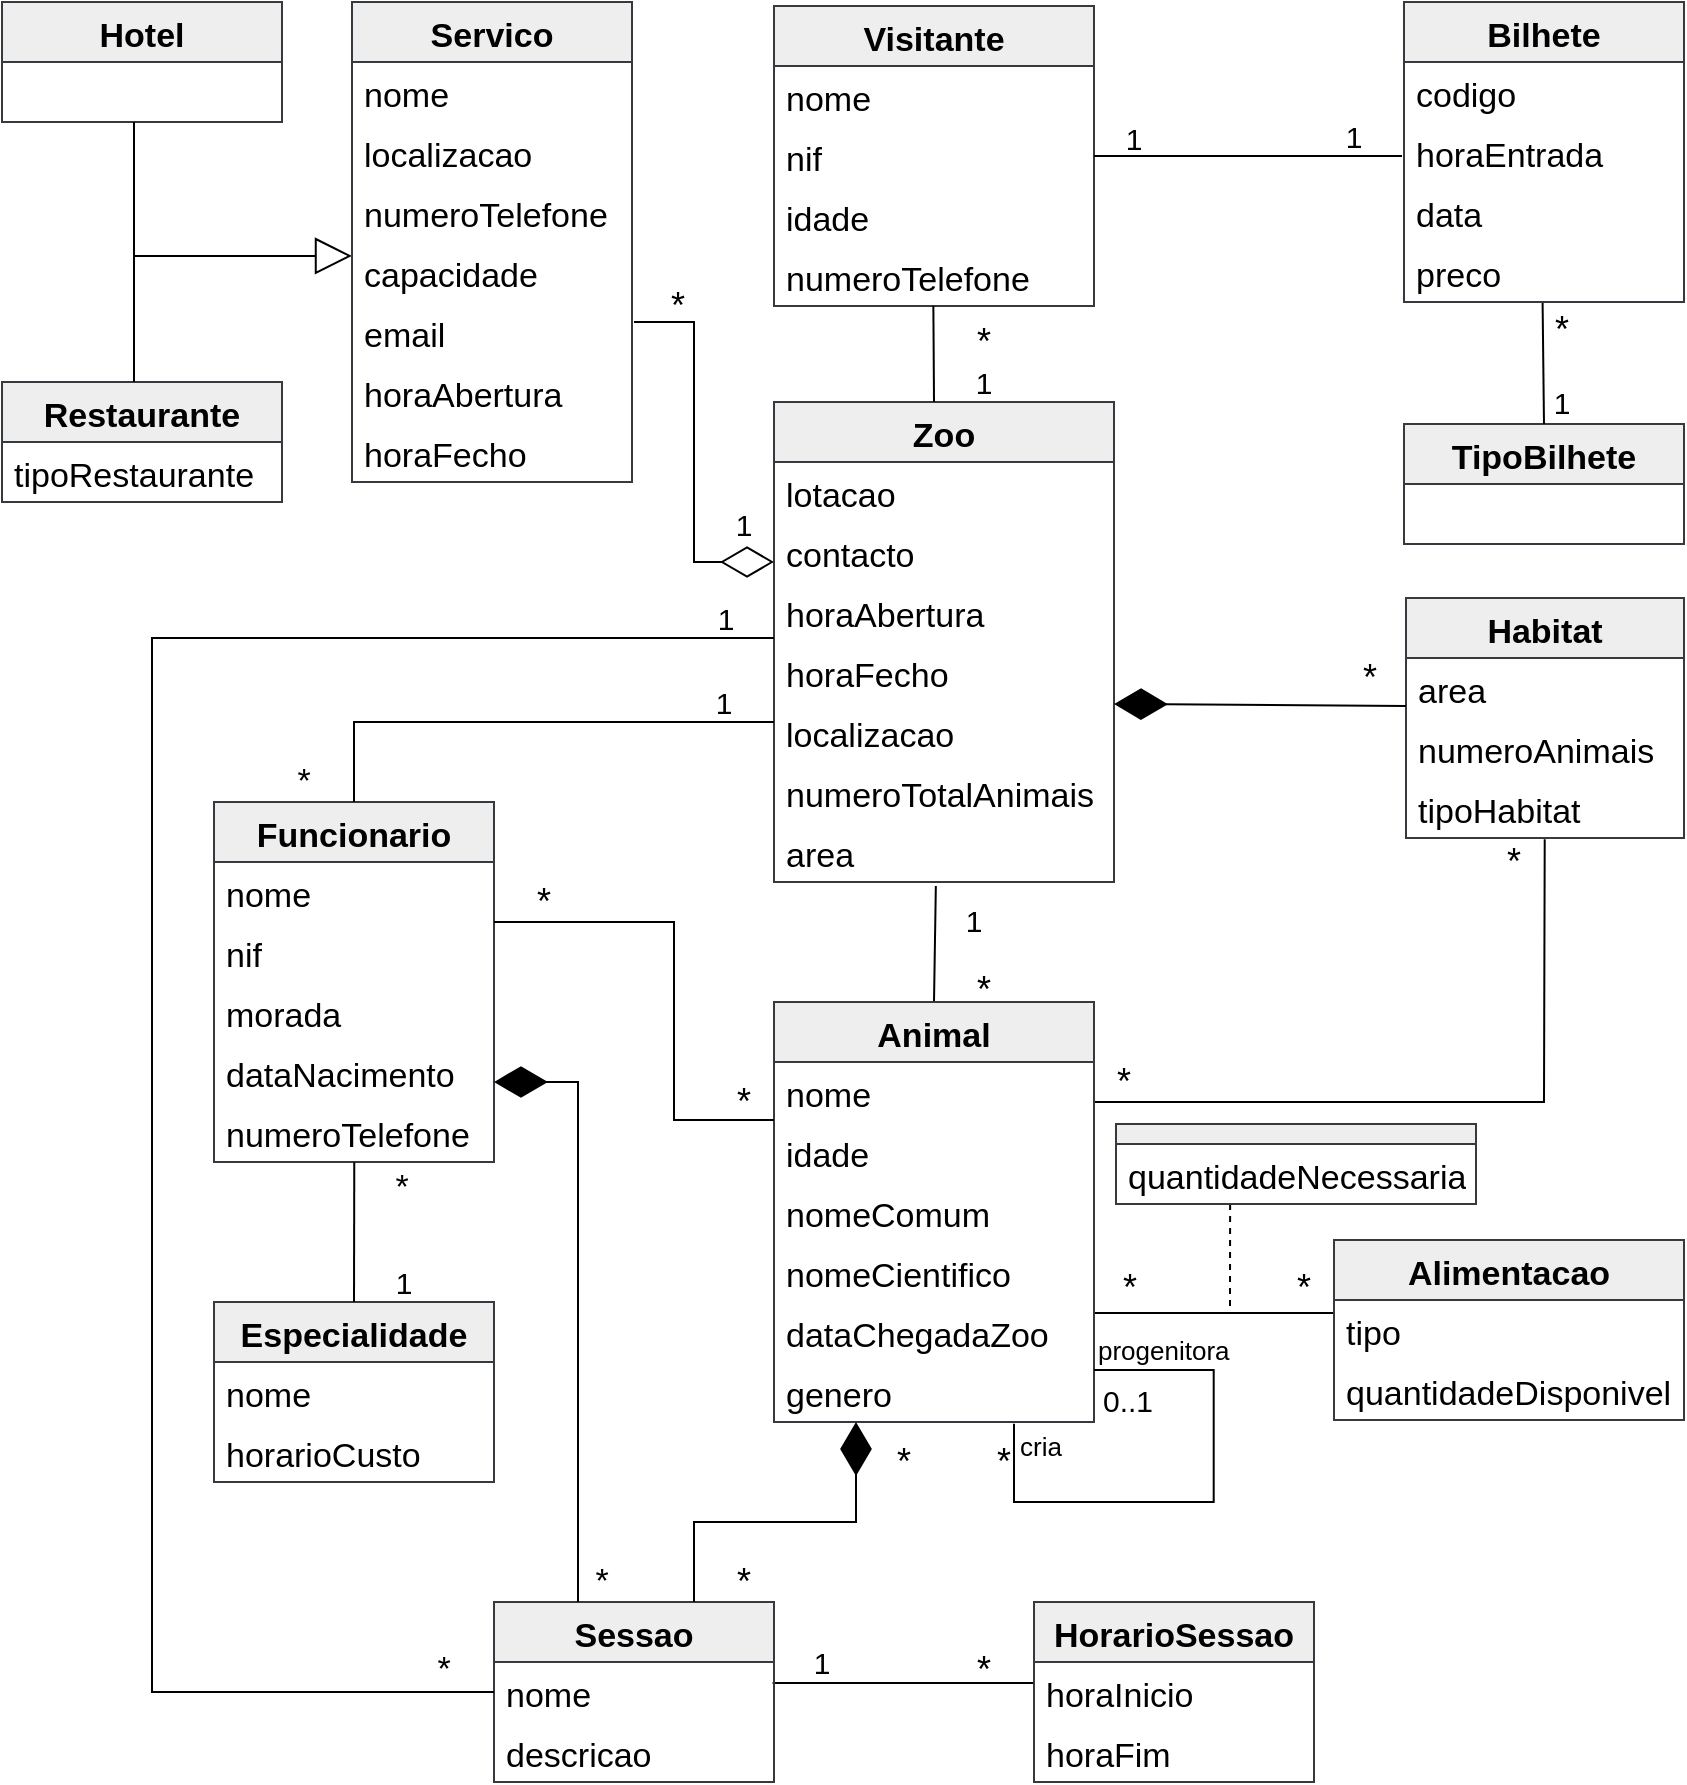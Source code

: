 <mxfile version="15.8.3" type="device"><diagram id="C5RBs43oDa-KdzZeNtuy" name="Page-1"><mxGraphModel dx="1422" dy="1931" grid="1" gridSize="10" guides="1" tooltips="1" connect="1" arrows="1" fold="1" page="1" pageScale="1" pageWidth="827" pageHeight="1169" math="0" shadow="0"><root><mxCell id="WIyWlLk6GJQsqaUBKTNV-0"/><mxCell id="WIyWlLk6GJQsqaUBKTNV-1" parent="WIyWlLk6GJQsqaUBKTNV-0"/><mxCell id="lp4hUM2nfSM3fUGcdYGn-2" value="Zoo" style="swimlane;fontStyle=1;childLayout=stackLayout;horizontal=1;startSize=30;horizontalStack=0;resizeParent=1;resizeParentMax=0;resizeLast=0;collapsible=1;marginBottom=0;fontSize=17;fillColor=#eeeeee;strokeColor=#36393d;" parent="WIyWlLk6GJQsqaUBKTNV-1" vertex="1"><mxGeometry x="800" y="-400" width="170" height="240" as="geometry"/></mxCell><mxCell id="lp4hUM2nfSM3fUGcdYGn-3" value="lotacao" style="text;strokeColor=none;fillColor=none;align=left;verticalAlign=middle;spacingLeft=4;spacingRight=4;overflow=hidden;points=[[0,0.5],[1,0.5]];portConstraint=eastwest;rotatable=0;fontSize=17;" parent="lp4hUM2nfSM3fUGcdYGn-2" vertex="1"><mxGeometry y="30" width="170" height="30" as="geometry"/></mxCell><mxCell id="fGWhw6uAWpXx2tOqMknY-100" value="contacto" style="text;strokeColor=none;fillColor=none;align=left;verticalAlign=middle;spacingLeft=4;spacingRight=4;overflow=hidden;points=[[0,0.5],[1,0.5]];portConstraint=eastwest;rotatable=0;fontSize=17;" parent="lp4hUM2nfSM3fUGcdYGn-2" vertex="1"><mxGeometry y="60" width="170" height="30" as="geometry"/></mxCell><mxCell id="flj2XeFEQfO7tP4bRPGy-11" value="horaAbertura" style="text;strokeColor=none;fillColor=none;align=left;verticalAlign=middle;spacingLeft=4;spacingRight=4;overflow=hidden;points=[[0,0.5],[1,0.5]];portConstraint=eastwest;rotatable=0;fontSize=17;" parent="lp4hUM2nfSM3fUGcdYGn-2" vertex="1"><mxGeometry y="90" width="170" height="30" as="geometry"/></mxCell><mxCell id="flj2XeFEQfO7tP4bRPGy-12" value="horaFecho" style="text;strokeColor=none;fillColor=none;align=left;verticalAlign=middle;spacingLeft=4;spacingRight=4;overflow=hidden;points=[[0,0.5],[1,0.5]];portConstraint=eastwest;rotatable=0;fontSize=17;" parent="lp4hUM2nfSM3fUGcdYGn-2" vertex="1"><mxGeometry y="120" width="170" height="30" as="geometry"/></mxCell><mxCell id="flj2XeFEQfO7tP4bRPGy-6" value="localizacao" style="text;strokeColor=none;fillColor=none;align=left;verticalAlign=middle;spacingLeft=4;spacingRight=4;overflow=hidden;points=[[0,0.5],[1,0.5]];portConstraint=eastwest;rotatable=0;fontSize=17;" parent="lp4hUM2nfSM3fUGcdYGn-2" vertex="1"><mxGeometry y="150" width="170" height="30" as="geometry"/></mxCell><mxCell id="fGWhw6uAWpXx2tOqMknY-99" value="numeroTotalAnimais" style="text;strokeColor=none;fillColor=none;align=left;verticalAlign=middle;spacingLeft=4;spacingRight=4;overflow=hidden;points=[[0,0.5],[1,0.5]];portConstraint=eastwest;rotatable=0;fontSize=17;" parent="lp4hUM2nfSM3fUGcdYGn-2" vertex="1"><mxGeometry y="180" width="170" height="30" as="geometry"/></mxCell><mxCell id="fGWhw6uAWpXx2tOqMknY-49" value="area" style="text;strokeColor=none;fillColor=none;align=left;verticalAlign=middle;spacingLeft=4;spacingRight=4;overflow=hidden;points=[[0,0.5],[1,0.5]];portConstraint=eastwest;rotatable=0;fontSize=17;" parent="lp4hUM2nfSM3fUGcdYGn-2" vertex="1"><mxGeometry y="210" width="170" height="30" as="geometry"/></mxCell><mxCell id="lp4hUM2nfSM3fUGcdYGn-6" value="Visitante" style="swimlane;fontStyle=1;childLayout=stackLayout;horizontal=1;startSize=30;horizontalStack=0;resizeParent=1;resizeParentMax=0;resizeLast=0;collapsible=1;marginBottom=0;fontSize=17;fillColor=#eeeeee;strokeColor=#36393d;" parent="WIyWlLk6GJQsqaUBKTNV-1" vertex="1"><mxGeometry x="800" y="-598" width="160" height="150" as="geometry"/></mxCell><mxCell id="fGWhw6uAWpXx2tOqMknY-92" value="nome" style="text;strokeColor=none;fillColor=none;align=left;verticalAlign=middle;spacingLeft=4;spacingRight=4;overflow=hidden;points=[[0,0.5],[1,0.5]];portConstraint=eastwest;rotatable=0;fontSize=17;" parent="lp4hUM2nfSM3fUGcdYGn-6" vertex="1"><mxGeometry y="30" width="160" height="30" as="geometry"/></mxCell><mxCell id="lp4hUM2nfSM3fUGcdYGn-7" value="nif" style="text;strokeColor=none;fillColor=none;align=left;verticalAlign=middle;spacingLeft=4;spacingRight=4;overflow=hidden;points=[[0,0.5],[1,0.5]];portConstraint=eastwest;rotatable=0;fontSize=17;" parent="lp4hUM2nfSM3fUGcdYGn-6" vertex="1"><mxGeometry y="60" width="160" height="30" as="geometry"/></mxCell><mxCell id="lp4hUM2nfSM3fUGcdYGn-8" value="idade" style="text;strokeColor=none;fillColor=none;align=left;verticalAlign=middle;spacingLeft=4;spacingRight=4;overflow=hidden;points=[[0,0.5],[1,0.5]];portConstraint=eastwest;rotatable=0;fontSize=17;" parent="lp4hUM2nfSM3fUGcdYGn-6" vertex="1"><mxGeometry y="90" width="160" height="30" as="geometry"/></mxCell><mxCell id="lp4hUM2nfSM3fUGcdYGn-9" value="numeroTelefone" style="text;strokeColor=none;fillColor=none;align=left;verticalAlign=middle;spacingLeft=4;spacingRight=4;overflow=hidden;points=[[0,0.5],[1,0.5]];portConstraint=eastwest;rotatable=0;fontSize=17;" parent="lp4hUM2nfSM3fUGcdYGn-6" vertex="1"><mxGeometry y="120" width="160" height="30" as="geometry"/></mxCell><mxCell id="lp4hUM2nfSM3fUGcdYGn-10" value="" style="endArrow=none;html=1;rounded=0;exitX=0;exitY=1;exitDx=0;exitDy=0;entryX=0.498;entryY=0.996;entryDx=0;entryDy=0;entryPerimeter=0;fontSize=17;" parent="WIyWlLk6GJQsqaUBKTNV-1" source="fGWhw6uAWpXx2tOqMknY-4" target="lp4hUM2nfSM3fUGcdYGn-9" edge="1"><mxGeometry width="50" height="50" relative="1" as="geometry"><mxPoint x="690" y="-450" as="sourcePoint"/><mxPoint x="714" y="-500" as="targetPoint"/><Array as="points"/></mxGeometry></mxCell><mxCell id="lp4hUM2nfSM3fUGcdYGn-14" value="Bilhete" style="swimlane;fontStyle=1;childLayout=stackLayout;horizontal=1;startSize=30;horizontalStack=0;resizeParent=1;resizeParentMax=0;resizeLast=0;collapsible=1;marginBottom=0;fontSize=17;fillColor=#eeeeee;strokeColor=#36393d;" parent="WIyWlLk6GJQsqaUBKTNV-1" vertex="1"><mxGeometry x="1115" y="-600" width="140" height="150" as="geometry"/></mxCell><mxCell id="lp4hUM2nfSM3fUGcdYGn-15" value="codigo" style="text;strokeColor=none;fillColor=none;align=left;verticalAlign=middle;spacingLeft=4;spacingRight=4;overflow=hidden;points=[[0,0.5],[1,0.5]];portConstraint=eastwest;rotatable=0;fontSize=17;" parent="lp4hUM2nfSM3fUGcdYGn-14" vertex="1"><mxGeometry y="30" width="140" height="30" as="geometry"/></mxCell><mxCell id="fGWhw6uAWpXx2tOqMknY-53" value="horaEntrada" style="text;strokeColor=none;fillColor=none;align=left;verticalAlign=middle;spacingLeft=4;spacingRight=4;overflow=hidden;points=[[0,0.5],[1,0.5]];portConstraint=eastwest;rotatable=0;fontSize=17;" parent="lp4hUM2nfSM3fUGcdYGn-14" vertex="1"><mxGeometry y="60" width="140" height="30" as="geometry"/></mxCell><mxCell id="flj2XeFEQfO7tP4bRPGy-14" value="data" style="text;strokeColor=none;fillColor=none;align=left;verticalAlign=middle;spacingLeft=4;spacingRight=4;overflow=hidden;points=[[0,0.5],[1,0.5]];portConstraint=eastwest;rotatable=0;fontSize=17;" parent="lp4hUM2nfSM3fUGcdYGn-14" vertex="1"><mxGeometry y="90" width="140" height="30" as="geometry"/></mxCell><mxCell id="lp4hUM2nfSM3fUGcdYGn-16" value="preco" style="text;strokeColor=none;fillColor=none;align=left;verticalAlign=middle;spacingLeft=4;spacingRight=4;overflow=hidden;points=[[0,0.5],[1,0.5]];portConstraint=eastwest;rotatable=0;fontSize=17;" parent="lp4hUM2nfSM3fUGcdYGn-14" vertex="1"><mxGeometry y="120" width="140" height="30" as="geometry"/></mxCell><mxCell id="lp4hUM2nfSM3fUGcdYGn-19" value="TipoBilhete" style="swimlane;fontStyle=1;childLayout=stackLayout;horizontal=1;startSize=30;horizontalStack=0;resizeParent=1;resizeParentMax=0;resizeLast=0;collapsible=1;marginBottom=0;fontSize=17;fillColor=#eeeeee;strokeColor=#36393d;" parent="WIyWlLk6GJQsqaUBKTNV-1" vertex="1"><mxGeometry x="1115" y="-389" width="140" height="60" as="geometry"/></mxCell><mxCell id="lp4hUM2nfSM3fUGcdYGn-23" value="" style="endArrow=none;html=1;rounded=0;exitX=0.495;exitY=1.017;exitDx=0;exitDy=0;exitPerimeter=0;entryX=0.5;entryY=0;entryDx=0;entryDy=0;fontSize=17;" parent="WIyWlLk6GJQsqaUBKTNV-1" source="lp4hUM2nfSM3fUGcdYGn-16" target="lp4hUM2nfSM3fUGcdYGn-19" edge="1"><mxGeometry width="50" height="50" relative="1" as="geometry"><mxPoint x="726" y="-702" as="sourcePoint"/><mxPoint x="1206" y="-402" as="targetPoint"/><Array as="points"/></mxGeometry></mxCell><mxCell id="lp4hUM2nfSM3fUGcdYGn-24" value="Funcionario" style="swimlane;fontStyle=1;childLayout=stackLayout;horizontal=1;startSize=30;horizontalStack=0;resizeParent=1;resizeParentMax=0;resizeLast=0;collapsible=1;marginBottom=0;fontSize=17;fillColor=#eeeeee;strokeColor=#36393d;" parent="WIyWlLk6GJQsqaUBKTNV-1" vertex="1"><mxGeometry x="520" y="-200" width="140" height="180" as="geometry"/></mxCell><mxCell id="fGWhw6uAWpXx2tOqMknY-56" value="nome" style="text;strokeColor=none;fillColor=none;align=left;verticalAlign=middle;spacingLeft=4;spacingRight=4;overflow=hidden;points=[[0,0.5],[1,0.5]];portConstraint=eastwest;rotatable=0;fontSize=17;" parent="lp4hUM2nfSM3fUGcdYGn-24" vertex="1"><mxGeometry y="30" width="140" height="30" as="geometry"/></mxCell><mxCell id="fGWhw6uAWpXx2tOqMknY-55" value="nif" style="text;strokeColor=none;fillColor=none;align=left;verticalAlign=middle;spacingLeft=4;spacingRight=4;overflow=hidden;points=[[0,0.5],[1,0.5]];portConstraint=eastwest;rotatable=0;fontSize=17;" parent="lp4hUM2nfSM3fUGcdYGn-24" vertex="1"><mxGeometry y="60" width="140" height="30" as="geometry"/></mxCell><mxCell id="fGWhw6uAWpXx2tOqMknY-54" value="morada" style="text;strokeColor=none;fillColor=none;align=left;verticalAlign=middle;spacingLeft=4;spacingRight=4;overflow=hidden;points=[[0,0.5],[1,0.5]];portConstraint=eastwest;rotatable=0;fontSize=17;" parent="lp4hUM2nfSM3fUGcdYGn-24" vertex="1"><mxGeometry y="90" width="140" height="30" as="geometry"/></mxCell><mxCell id="lp4hUM2nfSM3fUGcdYGn-25" value="dataNacimento" style="text;strokeColor=none;fillColor=none;align=left;verticalAlign=middle;spacingLeft=4;spacingRight=4;overflow=hidden;points=[[0,0.5],[1,0.5]];portConstraint=eastwest;rotatable=0;fontSize=17;" parent="lp4hUM2nfSM3fUGcdYGn-24" vertex="1"><mxGeometry y="120" width="140" height="30" as="geometry"/></mxCell><mxCell id="lp4hUM2nfSM3fUGcdYGn-26" value="numeroTelefone" style="text;strokeColor=none;fillColor=none;align=left;verticalAlign=middle;spacingLeft=4;spacingRight=4;overflow=hidden;points=[[0,0.5],[1,0.5]];portConstraint=eastwest;rotatable=0;fontSize=17;" parent="lp4hUM2nfSM3fUGcdYGn-24" vertex="1"><mxGeometry y="150" width="140" height="30" as="geometry"/></mxCell><mxCell id="lp4hUM2nfSM3fUGcdYGn-36" value="" style="endArrow=none;html=1;rounded=0;exitX=0.5;exitY=0;exitDx=0;exitDy=0;fontSize=17;" parent="WIyWlLk6GJQsqaUBKTNV-1" source="lp4hUM2nfSM3fUGcdYGn-24" edge="1"><mxGeometry width="50" height="50" relative="1" as="geometry"><mxPoint x="800" y="-250" as="sourcePoint"/><mxPoint x="800" y="-240" as="targetPoint"/><Array as="points"><mxPoint x="590" y="-240"/></Array></mxGeometry></mxCell><mxCell id="lp4hUM2nfSM3fUGcdYGn-39" value="" style="endArrow=none;html=1;rounded=0;entryX=0.499;entryY=1.019;entryDx=0;entryDy=0;entryPerimeter=0;fontSize=17;" parent="WIyWlLk6GJQsqaUBKTNV-1" target="lp4hUM2nfSM3fUGcdYGn-51" edge="1"><mxGeometry width="50" height="50" relative="1" as="geometry"><mxPoint x="960" y="-50" as="sourcePoint"/><mxPoint x="1100" y="-155" as="targetPoint"/><Array as="points"><mxPoint x="1185" y="-50"/></Array></mxGeometry></mxCell><mxCell id="lp4hUM2nfSM3fUGcdYGn-40" value="Especialidade" style="swimlane;fontStyle=1;childLayout=stackLayout;horizontal=1;startSize=30;horizontalStack=0;resizeParent=1;resizeParentMax=0;resizeLast=0;collapsible=1;marginBottom=0;fontSize=17;fillColor=#eeeeee;strokeColor=#36393d;" parent="WIyWlLk6GJQsqaUBKTNV-1" vertex="1"><mxGeometry x="520" y="50" width="140" height="90" as="geometry"/></mxCell><mxCell id="lp4hUM2nfSM3fUGcdYGn-41" value="nome" style="text;strokeColor=none;fillColor=none;align=left;verticalAlign=middle;spacingLeft=4;spacingRight=4;overflow=hidden;points=[[0,0.5],[1,0.5]];portConstraint=eastwest;rotatable=0;fontSize=17;" parent="lp4hUM2nfSM3fUGcdYGn-40" vertex="1"><mxGeometry y="30" width="140" height="30" as="geometry"/></mxCell><mxCell id="flj2XeFEQfO7tP4bRPGy-48" value="horarioCusto" style="text;strokeColor=none;fillColor=none;align=left;verticalAlign=middle;spacingLeft=4;spacingRight=4;overflow=hidden;points=[[0,0.5],[1,0.5]];portConstraint=eastwest;rotatable=0;fontSize=17;" parent="lp4hUM2nfSM3fUGcdYGn-40" vertex="1"><mxGeometry y="60" width="140" height="30" as="geometry"/></mxCell><mxCell id="lp4hUM2nfSM3fUGcdYGn-44" value="" style="endArrow=none;html=1;rounded=0;entryX=0.501;entryY=1.005;entryDx=0;entryDy=0;exitX=0.5;exitY=0;exitDx=0;exitDy=0;entryPerimeter=0;fontSize=17;" parent="WIyWlLk6GJQsqaUBKTNV-1" source="lp4hUM2nfSM3fUGcdYGn-40" target="lp4hUM2nfSM3fUGcdYGn-26" edge="1"><mxGeometry width="50" height="50" relative="1" as="geometry"><mxPoint x="690" y="-80" as="sourcePoint"/><mxPoint x="740" y="-130" as="targetPoint"/></mxGeometry></mxCell><mxCell id="lp4hUM2nfSM3fUGcdYGn-49" value="Habitat" style="swimlane;fontStyle=1;childLayout=stackLayout;horizontal=1;startSize=30;horizontalStack=0;resizeParent=1;resizeParentMax=0;resizeLast=0;collapsible=1;marginBottom=0;fontSize=17;fillColor=#eeeeee;strokeColor=#36393d;" parent="WIyWlLk6GJQsqaUBKTNV-1" vertex="1"><mxGeometry x="1116" y="-302" width="139" height="120" as="geometry"/></mxCell><mxCell id="lp4hUM2nfSM3fUGcdYGn-50" value="area" style="text;strokeColor=none;fillColor=none;align=left;verticalAlign=middle;spacingLeft=4;spacingRight=4;overflow=hidden;points=[[0,0.5],[1,0.5]];portConstraint=eastwest;rotatable=0;fontSize=17;" parent="lp4hUM2nfSM3fUGcdYGn-49" vertex="1"><mxGeometry y="30" width="139" height="30" as="geometry"/></mxCell><mxCell id="fGWhw6uAWpXx2tOqMknY-57" value="numeroAnimais" style="text;strokeColor=none;fillColor=none;align=left;verticalAlign=middle;spacingLeft=4;spacingRight=4;overflow=hidden;points=[[0,0.5],[1,0.5]];portConstraint=eastwest;rotatable=0;fontSize=17;" parent="lp4hUM2nfSM3fUGcdYGn-49" vertex="1"><mxGeometry y="60" width="139" height="30" as="geometry"/></mxCell><mxCell id="lp4hUM2nfSM3fUGcdYGn-51" value="tipoHabitat" style="text;strokeColor=none;fillColor=none;align=left;verticalAlign=middle;spacingLeft=4;spacingRight=4;overflow=hidden;points=[[0,0.5],[1,0.5]];portConstraint=eastwest;rotatable=0;fontSize=17;" parent="lp4hUM2nfSM3fUGcdYGn-49" vertex="1"><mxGeometry y="90" width="139" height="30" as="geometry"/></mxCell><mxCell id="lp4hUM2nfSM3fUGcdYGn-55" value="HorarioSessao" style="swimlane;fontStyle=1;childLayout=stackLayout;horizontal=1;startSize=30;horizontalStack=0;resizeParent=1;resizeParentMax=0;resizeLast=0;collapsible=1;marginBottom=0;fontSize=17;fillColor=#eeeeee;strokeColor=#36393d;" parent="WIyWlLk6GJQsqaUBKTNV-1" vertex="1"><mxGeometry x="930" y="200" width="140" height="90" as="geometry"/></mxCell><mxCell id="lp4hUM2nfSM3fUGcdYGn-56" value="horaInicio" style="text;strokeColor=none;fillColor=none;align=left;verticalAlign=middle;spacingLeft=4;spacingRight=4;overflow=hidden;points=[[0,0.5],[1,0.5]];portConstraint=eastwest;rotatable=0;fontSize=17;" parent="lp4hUM2nfSM3fUGcdYGn-55" vertex="1"><mxGeometry y="30" width="140" height="30" as="geometry"/></mxCell><mxCell id="lp4hUM2nfSM3fUGcdYGn-57" value="horaFim" style="text;strokeColor=none;fillColor=none;align=left;verticalAlign=middle;spacingLeft=4;spacingRight=4;overflow=hidden;points=[[0,0.5],[1,0.5]];portConstraint=eastwest;rotatable=0;fontSize=17;" parent="lp4hUM2nfSM3fUGcdYGn-55" vertex="1"><mxGeometry y="60" width="140" height="30" as="geometry"/></mxCell><mxCell id="lp4hUM2nfSM3fUGcdYGn-59" value="" style="endArrow=none;html=1;rounded=0;entryX=1.002;entryY=0.35;entryDx=0;entryDy=0;exitX=0.004;exitY=0.352;exitDx=0;exitDy=0;entryPerimeter=0;exitPerimeter=0;fontSize=17;" parent="WIyWlLk6GJQsqaUBKTNV-1" edge="1"><mxGeometry width="50" height="50" relative="1" as="geometry"><mxPoint x="929.56" y="240.56" as="sourcePoint"/><mxPoint x="799.28" y="240.5" as="targetPoint"/></mxGeometry></mxCell><mxCell id="Yru7Spee6zYJz5jySTIt-7" value="" style="endArrow=none;html=1;rounded=0;exitX=0;exitY=0.217;exitDx=0;exitDy=0;entryX=1;entryY=0.184;entryDx=0;entryDy=0;entryPerimeter=0;fontSize=17;exitPerimeter=0;" parent="WIyWlLk6GJQsqaUBKTNV-1" source="fGWhw6uAWpXx2tOqMknY-25" target="flj2XeFEQfO7tP4bRPGy-46" edge="1"><mxGeometry width="50" height="50" relative="1" as="geometry"><mxPoint x="1085" y="50" as="sourcePoint"/><mxPoint x="962.08" y="51" as="targetPoint"/><Array as="points"/></mxGeometry></mxCell><mxCell id="fGWhw6uAWpXx2tOqMknY-0" value="1" style="text;html=1;strokeColor=none;fillColor=none;align=center;verticalAlign=middle;whiteSpace=wrap;rounded=0;fontSize=15;" parent="WIyWlLk6GJQsqaUBKTNV-1" vertex="1"><mxGeometry x="875" y="-151" width="50" height="20" as="geometry"/></mxCell><mxCell id="fGWhw6uAWpXx2tOqMknY-2" value="&lt;span style=&quot;font-weight: normal; font-size: 15px;&quot;&gt;1&lt;/span&gt;" style="text;html=1;strokeColor=none;fillColor=none;align=center;verticalAlign=middle;whiteSpace=wrap;rounded=0;fontStyle=1;fontSize=15;" parent="WIyWlLk6GJQsqaUBKTNV-1" vertex="1"><mxGeometry x="750" y="-260" width="50" height="20" as="geometry"/></mxCell><mxCell id="fGWhw6uAWpXx2tOqMknY-3" value="1" style="text;html=1;strokeColor=none;fillColor=none;align=center;verticalAlign=middle;whiteSpace=wrap;rounded=0;fontSize=15;" parent="WIyWlLk6GJQsqaUBKTNV-1" vertex="1"><mxGeometry x="760" y="-349" width="50" height="20" as="geometry"/></mxCell><mxCell id="fGWhw6uAWpXx2tOqMknY-4" value="1" style="text;html=1;strokeColor=none;fillColor=none;align=center;verticalAlign=middle;whiteSpace=wrap;rounded=0;fontSize=15;" parent="WIyWlLk6GJQsqaUBKTNV-1" vertex="1"><mxGeometry x="880" y="-420" width="50" height="20" as="geometry"/></mxCell><mxCell id="fGWhw6uAWpXx2tOqMknY-5" value="1" style="text;html=1;strokeColor=none;fillColor=none;align=center;verticalAlign=middle;whiteSpace=wrap;rounded=0;fontSize=15;" parent="WIyWlLk6GJQsqaUBKTNV-1" vertex="1"><mxGeometry x="960" y="-542" width="40" height="20" as="geometry"/></mxCell><mxCell id="fGWhw6uAWpXx2tOqMknY-7" value="1" style="text;html=1;strokeColor=none;fillColor=none;align=center;verticalAlign=middle;whiteSpace=wrap;rounded=0;fontSize=15;" parent="WIyWlLk6GJQsqaUBKTNV-1" vertex="1"><mxGeometry x="1065" y="-543" width="50" height="20" as="geometry"/></mxCell><mxCell id="fGWhw6uAWpXx2tOqMknY-9" value="1" style="text;html=1;strokeColor=none;fillColor=none;align=center;verticalAlign=middle;whiteSpace=wrap;rounded=0;fontSize=15;" parent="WIyWlLk6GJQsqaUBKTNV-1" vertex="1"><mxGeometry x="1169" y="-410" width="50" height="20" as="geometry"/></mxCell><mxCell id="fGWhw6uAWpXx2tOqMknY-10" value="1" style="text;html=1;strokeColor=none;fillColor=none;align=center;verticalAlign=middle;whiteSpace=wrap;rounded=0;fontSize=15;" parent="WIyWlLk6GJQsqaUBKTNV-1" vertex="1"><mxGeometry x="590" y="30" width="50" height="20" as="geometry"/></mxCell><mxCell id="fGWhw6uAWpXx2tOqMknY-24" value="Alimentacao" style="swimlane;fontStyle=1;childLayout=stackLayout;horizontal=1;startSize=30;horizontalStack=0;resizeParent=1;resizeParentMax=0;resizeLast=0;collapsible=1;marginBottom=0;fontSize=17;fillColor=#eeeeee;strokeColor=#36393d;" parent="WIyWlLk6GJQsqaUBKTNV-1" vertex="1"><mxGeometry x="1080" y="19" width="175" height="90" as="geometry"><mxRectangle x="1085" y="4" width="100" height="30" as="alternateBounds"/></mxGeometry></mxCell><mxCell id="fGWhw6uAWpXx2tOqMknY-25" value="tipo" style="text;strokeColor=none;fillColor=none;align=left;verticalAlign=middle;spacingLeft=4;spacingRight=4;overflow=hidden;points=[[0,0.5],[1,0.5]];portConstraint=eastwest;rotatable=0;fontSize=17;" parent="fGWhw6uAWpXx2tOqMknY-24" vertex="1"><mxGeometry y="30" width="175" height="30" as="geometry"/></mxCell><mxCell id="fGWhw6uAWpXx2tOqMknY-26" value="quantidadeDisponivel" style="text;strokeColor=none;fillColor=none;align=left;verticalAlign=middle;spacingLeft=4;spacingRight=4;overflow=hidden;points=[[0,0.5],[1,0.5]];portConstraint=eastwest;rotatable=0;fontSize=17;" parent="fGWhw6uAWpXx2tOqMknY-24" vertex="1"><mxGeometry y="60" width="175" height="30" as="geometry"/></mxCell><mxCell id="fGWhw6uAWpXx2tOqMknY-29" value="1" style="text;html=1;strokeColor=none;fillColor=none;align=center;verticalAlign=middle;whiteSpace=wrap;rounded=0;fontSize=15;" parent="WIyWlLk6GJQsqaUBKTNV-1" vertex="1"><mxGeometry x="799" y="220" width="50" height="20" as="geometry"/></mxCell><mxCell id="fGWhw6uAWpXx2tOqMknY-30" value="*" style="text;html=1;strokeColor=none;fillColor=none;align=center;verticalAlign=middle;whiteSpace=wrap;rounded=0;fontSize=18;" parent="WIyWlLk6GJQsqaUBKTNV-1" vertex="1"><mxGeometry x="760" y="-60" width="50" height="20" as="geometry"/></mxCell><mxCell id="fGWhw6uAWpXx2tOqMknY-36" value="*" style="text;html=1;strokeColor=none;fillColor=none;align=center;verticalAlign=middle;whiteSpace=wrap;rounded=0;fontSize=18;" parent="WIyWlLk6GJQsqaUBKTNV-1" vertex="1"><mxGeometry x="840" y="120" width="50" height="20" as="geometry"/></mxCell><mxCell id="fGWhw6uAWpXx2tOqMknY-37" value="*" style="text;html=1;strokeColor=none;fillColor=none;align=center;verticalAlign=middle;whiteSpace=wrap;rounded=0;fontSize=18;" parent="WIyWlLk6GJQsqaUBKTNV-1" vertex="1"><mxGeometry x="953" y="33" width="50" height="20" as="geometry"/></mxCell><mxCell id="fGWhw6uAWpXx2tOqMknY-38" value="*" style="text;html=1;strokeColor=none;fillColor=none;align=center;verticalAlign=middle;whiteSpace=wrap;rounded=0;fontSize=18;" parent="WIyWlLk6GJQsqaUBKTNV-1" vertex="1"><mxGeometry x="1040" y="33" width="50" height="20" as="geometry"/></mxCell><mxCell id="fGWhw6uAWpXx2tOqMknY-39" value="*" style="text;html=1;strokeColor=none;fillColor=none;align=center;verticalAlign=middle;whiteSpace=wrap;rounded=0;fontSize=18;" parent="WIyWlLk6GJQsqaUBKTNV-1" vertex="1"><mxGeometry x="950" y="-70" width="50" height="20" as="geometry"/></mxCell><mxCell id="fGWhw6uAWpXx2tOqMknY-40" value="*" style="text;html=1;strokeColor=none;fillColor=none;align=center;verticalAlign=middle;whiteSpace=wrap;rounded=0;fontSize=18;" parent="WIyWlLk6GJQsqaUBKTNV-1" vertex="1"><mxGeometry x="1145" y="-180" width="50" height="20" as="geometry"/></mxCell><mxCell id="fGWhw6uAWpXx2tOqMknY-42" value="*" style="text;html=1;strokeColor=none;fillColor=none;align=center;verticalAlign=middle;whiteSpace=wrap;rounded=0;fontSize=17;" parent="WIyWlLk6GJQsqaUBKTNV-1" vertex="1"><mxGeometry x="540" y="-220" width="50" height="20" as="geometry"/></mxCell><mxCell id="fGWhw6uAWpXx2tOqMknY-43" value="*" style="text;html=1;strokeColor=none;fillColor=none;align=center;verticalAlign=middle;whiteSpace=wrap;rounded=0;fontSize=18;" parent="WIyWlLk6GJQsqaUBKTNV-1" vertex="1"><mxGeometry x="880" y="-116" width="50" height="20" as="geometry"/></mxCell><mxCell id="fGWhw6uAWpXx2tOqMknY-44" value="*" style="text;html=1;strokeColor=none;fillColor=none;align=center;verticalAlign=middle;whiteSpace=wrap;rounded=0;fontSize=18;" parent="WIyWlLk6GJQsqaUBKTNV-1" vertex="1"><mxGeometry x="880" y="-440" width="50" height="20" as="geometry"/></mxCell><mxCell id="fGWhw6uAWpXx2tOqMknY-45" value="*" style="text;html=1;strokeColor=none;fillColor=none;align=center;verticalAlign=middle;whiteSpace=wrap;rounded=0;fontSize=18;" parent="WIyWlLk6GJQsqaUBKTNV-1" vertex="1"><mxGeometry x="727" y="-458" width="50" height="20" as="geometry"/></mxCell><mxCell id="fGWhw6uAWpXx2tOqMknY-47" value="*" style="text;html=1;strokeColor=none;fillColor=none;align=center;verticalAlign=middle;whiteSpace=wrap;rounded=0;fontSize=17;" parent="WIyWlLk6GJQsqaUBKTNV-1" vertex="1"><mxGeometry x="589" y="-17" width="50" height="20" as="geometry"/></mxCell><mxCell id="fGWhw6uAWpXx2tOqMknY-50" style="edgeStyle=orthogonalEdgeStyle;rounded=0;orthogonalLoop=1;jettySize=auto;html=1;exitX=0.5;exitY=1;exitDx=0;exitDy=0;fontSize=17;" parent="WIyWlLk6GJQsqaUBKTNV-1" source="fGWhw6uAWpXx2tOqMknY-0" target="fGWhw6uAWpXx2tOqMknY-0" edge="1"><mxGeometry relative="1" as="geometry"/></mxCell><mxCell id="fGWhw6uAWpXx2tOqMknY-51" value="" style="endArrow=none;html=1;rounded=0;fontSize=17;exitX=0.5;exitY=0;exitDx=0;exitDy=0;entryX=0.476;entryY=1.067;entryDx=0;entryDy=0;entryPerimeter=0;" parent="WIyWlLk6GJQsqaUBKTNV-1" source="flj2XeFEQfO7tP4bRPGy-40" target="fGWhw6uAWpXx2tOqMknY-49" edge="1"><mxGeometry width="50" height="50" relative="1" as="geometry"><mxPoint x="900" y="-110" as="sourcePoint"/><mxPoint x="830" y="-270" as="targetPoint"/></mxGeometry></mxCell><mxCell id="fGWhw6uAWpXx2tOqMknY-59" value="Sessao" style="swimlane;fontStyle=1;childLayout=stackLayout;horizontal=1;startSize=30;horizontalStack=0;resizeParent=1;resizeParentMax=0;resizeLast=0;collapsible=1;marginBottom=0;fontSize=17;fillColor=#eeeeee;strokeColor=#36393d;" parent="WIyWlLk6GJQsqaUBKTNV-1" vertex="1"><mxGeometry x="660" y="200" width="140" height="90" as="geometry"/></mxCell><mxCell id="fGWhw6uAWpXx2tOqMknY-60" value="nome" style="text;strokeColor=none;fillColor=none;align=left;verticalAlign=middle;spacingLeft=4;spacingRight=4;overflow=hidden;points=[[0,0.5],[1,0.5]];portConstraint=eastwest;rotatable=0;fontSize=17;" parent="fGWhw6uAWpXx2tOqMknY-59" vertex="1"><mxGeometry y="30" width="140" height="30" as="geometry"/></mxCell><mxCell id="fGWhw6uAWpXx2tOqMknY-61" value="descricao" style="text;strokeColor=none;fillColor=none;align=left;verticalAlign=middle;spacingLeft=4;spacingRight=4;overflow=hidden;points=[[0,0.5],[1,0.5]];portConstraint=eastwest;rotatable=0;fontSize=17;" parent="fGWhw6uAWpXx2tOqMknY-59" vertex="1"><mxGeometry y="60" width="140" height="30" as="geometry"/></mxCell><mxCell id="fGWhw6uAWpXx2tOqMknY-65" value="*" style="text;html=1;strokeColor=none;fillColor=none;align=center;verticalAlign=middle;whiteSpace=wrap;rounded=0;fontSize=18;" parent="WIyWlLk6GJQsqaUBKTNV-1" vertex="1"><mxGeometry x="760" y="180" width="50" height="20" as="geometry"/></mxCell><mxCell id="fGWhw6uAWpXx2tOqMknY-70" value="&lt;font style=&quot;font-size: 17px;&quot;&gt;*&lt;/font&gt;" style="text;html=1;strokeColor=none;fillColor=none;align=center;verticalAlign=middle;whiteSpace=wrap;rounded=0;fontSize=17;" parent="WIyWlLk6GJQsqaUBKTNV-1" vertex="1"><mxGeometry x="689" y="180" width="50" height="20" as="geometry"/></mxCell><mxCell id="fGWhw6uAWpXx2tOqMknY-102" value="Hotel" style="swimlane;fontStyle=1;childLayout=stackLayout;horizontal=1;startSize=30;horizontalStack=0;resizeParent=1;resizeParentMax=0;resizeLast=0;collapsible=1;marginBottom=0;fontSize=17;fillColor=#eeeeee;strokeColor=#36393d;" parent="WIyWlLk6GJQsqaUBKTNV-1" vertex="1"><mxGeometry x="414" y="-600" width="140" height="60" as="geometry"/></mxCell><mxCell id="flj2XeFEQfO7tP4bRPGy-4" value="" style="endArrow=diamondThin;endFill=1;endSize=24;html=1;rounded=0;fontSize=17;exitX=0;exitY=0.8;exitDx=0;exitDy=0;exitPerimeter=0;" parent="WIyWlLk6GJQsqaUBKTNV-1" source="lp4hUM2nfSM3fUGcdYGn-50" edge="1"><mxGeometry width="160" relative="1" as="geometry"><mxPoint x="1120" y="-249" as="sourcePoint"/><mxPoint x="970" y="-249" as="targetPoint"/></mxGeometry></mxCell><mxCell id="flj2XeFEQfO7tP4bRPGy-5" value="*" style="text;html=1;strokeColor=none;fillColor=none;align=center;verticalAlign=middle;whiteSpace=wrap;rounded=0;fontSize=18;" parent="WIyWlLk6GJQsqaUBKTNV-1" vertex="1"><mxGeometry x="1073" y="-272" width="50" height="20" as="geometry"/></mxCell><mxCell id="flj2XeFEQfO7tP4bRPGy-13" value="*" style="text;html=1;strokeColor=none;fillColor=none;align=center;verticalAlign=middle;whiteSpace=wrap;rounded=0;fontSize=18;" parent="WIyWlLk6GJQsqaUBKTNV-1" vertex="1"><mxGeometry x="880" y="224" width="50" height="20" as="geometry"/></mxCell><mxCell id="flj2XeFEQfO7tP4bRPGy-17" value="*" style="text;html=1;strokeColor=none;fillColor=none;align=center;verticalAlign=middle;whiteSpace=wrap;rounded=0;fontSize=18;" parent="WIyWlLk6GJQsqaUBKTNV-1" vertex="1"><mxGeometry x="1169" y="-446" width="50" height="20" as="geometry"/></mxCell><mxCell id="flj2XeFEQfO7tP4bRPGy-20" value="" style="endArrow=block;endSize=16;endFill=0;html=1;rounded=0;entryX=0;entryY=0.333;entryDx=0;entryDy=0;fontSize=17;entryPerimeter=0;" parent="WIyWlLk6GJQsqaUBKTNV-1" edge="1"><mxGeometry width="160" relative="1" as="geometry"><mxPoint x="480" y="-540" as="sourcePoint"/><mxPoint x="589" y="-473.01" as="targetPoint"/><Array as="points"><mxPoint x="480" y="-473"/><mxPoint x="530" y="-473"/></Array></mxGeometry></mxCell><mxCell id="flj2XeFEQfO7tP4bRPGy-22" value="Servico" style="swimlane;fontStyle=1;childLayout=stackLayout;horizontal=1;startSize=30;horizontalStack=0;resizeParent=1;resizeParentMax=0;resizeLast=0;collapsible=1;marginBottom=0;fontSize=17;fillColor=#eeeeee;strokeColor=#36393d;" parent="WIyWlLk6GJQsqaUBKTNV-1" vertex="1"><mxGeometry x="589" y="-600" width="140" height="240" as="geometry"/></mxCell><mxCell id="flj2XeFEQfO7tP4bRPGy-23" value="nome" style="text;strokeColor=none;fillColor=none;align=left;verticalAlign=middle;spacingLeft=4;spacingRight=4;overflow=hidden;points=[[0,0.5],[1,0.5]];portConstraint=eastwest;rotatable=0;fontSize=17;" parent="flj2XeFEQfO7tP4bRPGy-22" vertex="1"><mxGeometry y="30" width="140" height="30" as="geometry"/></mxCell><mxCell id="flj2XeFEQfO7tP4bRPGy-24" value="localizacao" style="text;strokeColor=none;fillColor=none;align=left;verticalAlign=middle;spacingLeft=4;spacingRight=4;overflow=hidden;points=[[0,0.5],[1,0.5]];portConstraint=eastwest;rotatable=0;fontSize=17;" parent="flj2XeFEQfO7tP4bRPGy-22" vertex="1"><mxGeometry y="60" width="140" height="30" as="geometry"/></mxCell><mxCell id="flj2XeFEQfO7tP4bRPGy-27" value="numeroTelefone" style="text;strokeColor=none;fillColor=none;align=left;verticalAlign=middle;spacingLeft=4;spacingRight=4;overflow=hidden;points=[[0,0.5],[1,0.5]];portConstraint=eastwest;rotatable=0;fontSize=17;" parent="flj2XeFEQfO7tP4bRPGy-22" vertex="1"><mxGeometry y="90" width="140" height="30" as="geometry"/></mxCell><mxCell id="flj2XeFEQfO7tP4bRPGy-28" value="capacidade" style="text;strokeColor=none;fillColor=none;align=left;verticalAlign=middle;spacingLeft=4;spacingRight=4;overflow=hidden;points=[[0,0.5],[1,0.5]];portConstraint=eastwest;rotatable=0;fontSize=17;" parent="flj2XeFEQfO7tP4bRPGy-22" vertex="1"><mxGeometry y="120" width="140" height="30" as="geometry"/></mxCell><mxCell id="flj2XeFEQfO7tP4bRPGy-29" value="email" style="text;strokeColor=none;fillColor=none;align=left;verticalAlign=middle;spacingLeft=4;spacingRight=4;overflow=hidden;points=[[0,0.5],[1,0.5]];portConstraint=eastwest;rotatable=0;fontSize=17;" parent="flj2XeFEQfO7tP4bRPGy-22" vertex="1"><mxGeometry y="150" width="140" height="30" as="geometry"/></mxCell><mxCell id="flj2XeFEQfO7tP4bRPGy-25" value="horaAbertura" style="text;strokeColor=none;fillColor=none;align=left;verticalAlign=middle;spacingLeft=4;spacingRight=4;overflow=hidden;points=[[0,0.5],[1,0.5]];portConstraint=eastwest;rotatable=0;fontSize=17;" parent="flj2XeFEQfO7tP4bRPGy-22" vertex="1"><mxGeometry y="180" width="140" height="30" as="geometry"/></mxCell><mxCell id="flj2XeFEQfO7tP4bRPGy-26" value="horaFecho" style="text;strokeColor=none;fillColor=none;align=left;verticalAlign=middle;spacingLeft=4;spacingRight=4;overflow=hidden;points=[[0,0.5],[1,0.5]];portConstraint=eastwest;rotatable=0;fontSize=17;" parent="flj2XeFEQfO7tP4bRPGy-22" vertex="1"><mxGeometry y="210" width="140" height="30" as="geometry"/></mxCell><mxCell id="flj2XeFEQfO7tP4bRPGy-34" value="Restaurante" style="swimlane;fontStyle=1;childLayout=stackLayout;horizontal=1;startSize=30;horizontalStack=0;resizeParent=1;resizeParentMax=0;resizeLast=0;collapsible=1;marginBottom=0;fontSize=17;fillColor=#eeeeee;strokeColor=#36393d;" parent="WIyWlLk6GJQsqaUBKTNV-1" vertex="1"><mxGeometry x="414" y="-410" width="140" height="60" as="geometry"/></mxCell><mxCell id="flj2XeFEQfO7tP4bRPGy-35" value="tipoRestaurante" style="text;strokeColor=none;fillColor=none;align=left;verticalAlign=middle;spacingLeft=4;spacingRight=4;overflow=hidden;points=[[0,0.5],[1,0.5]];portConstraint=eastwest;rotatable=0;fontSize=17;" parent="flj2XeFEQfO7tP4bRPGy-34" vertex="1"><mxGeometry y="30" width="140" height="30" as="geometry"/></mxCell><mxCell id="flj2XeFEQfO7tP4bRPGy-40" value="Animal" style="swimlane;fontStyle=1;childLayout=stackLayout;horizontal=1;startSize=30;horizontalStack=0;resizeParent=1;resizeParentMax=0;resizeLast=0;collapsible=1;marginBottom=0;fontSize=17;fillColor=#eeeeee;strokeColor=#36393d;" parent="WIyWlLk6GJQsqaUBKTNV-1" vertex="1"><mxGeometry x="800" y="-100" width="160" height="210" as="geometry"/></mxCell><mxCell id="flj2XeFEQfO7tP4bRPGy-41" value="nome" style="text;strokeColor=none;fillColor=none;align=left;verticalAlign=middle;spacingLeft=4;spacingRight=4;overflow=hidden;points=[[0,0.5],[1,0.5]];portConstraint=eastwest;rotatable=0;fontSize=17;" parent="flj2XeFEQfO7tP4bRPGy-40" vertex="1"><mxGeometry y="30" width="160" height="30" as="geometry"/></mxCell><mxCell id="flj2XeFEQfO7tP4bRPGy-44" value="idade" style="text;strokeColor=none;fillColor=none;align=left;verticalAlign=middle;spacingLeft=4;spacingRight=4;overflow=hidden;points=[[0,0.5],[1,0.5]];portConstraint=eastwest;rotatable=0;fontSize=17;" parent="flj2XeFEQfO7tP4bRPGy-40" vertex="1"><mxGeometry y="60" width="160" height="30" as="geometry"/></mxCell><mxCell id="flj2XeFEQfO7tP4bRPGy-42" value="nomeComum" style="text;strokeColor=none;fillColor=none;align=left;verticalAlign=middle;spacingLeft=4;spacingRight=4;overflow=hidden;points=[[0,0.5],[1,0.5]];portConstraint=eastwest;rotatable=0;fontSize=17;" parent="flj2XeFEQfO7tP4bRPGy-40" vertex="1"><mxGeometry y="90" width="160" height="30" as="geometry"/></mxCell><mxCell id="flj2XeFEQfO7tP4bRPGy-45" value="nomeCientifico" style="text;strokeColor=none;fillColor=none;align=left;verticalAlign=middle;spacingLeft=4;spacingRight=4;overflow=hidden;points=[[0,0.5],[1,0.5]];portConstraint=eastwest;rotatable=0;fontSize=17;" parent="flj2XeFEQfO7tP4bRPGy-40" vertex="1"><mxGeometry y="120" width="160" height="30" as="geometry"/></mxCell><mxCell id="flj2XeFEQfO7tP4bRPGy-46" value="dataChegadaZoo" style="text;strokeColor=none;fillColor=none;align=left;verticalAlign=middle;spacingLeft=4;spacingRight=4;overflow=hidden;points=[[0,0.5],[1,0.5]];portConstraint=eastwest;rotatable=0;fontSize=17;" parent="flj2XeFEQfO7tP4bRPGy-40" vertex="1"><mxGeometry y="150" width="160" height="30" as="geometry"/></mxCell><mxCell id="flj2XeFEQfO7tP4bRPGy-43" value="genero" style="text;strokeColor=none;fillColor=none;align=left;verticalAlign=middle;spacingLeft=4;spacingRight=4;overflow=hidden;points=[[0,0.5],[1,0.5]];portConstraint=eastwest;rotatable=0;fontSize=17;" parent="flj2XeFEQfO7tP4bRPGy-40" vertex="1"><mxGeometry y="180" width="160" height="30" as="geometry"/></mxCell><mxCell id="flj2XeFEQfO7tP4bRPGy-60" value="0..1" style="text;html=1;strokeColor=none;fillColor=none;align=center;verticalAlign=middle;whiteSpace=wrap;rounded=0;fontSize=15;" parent="WIyWlLk6GJQsqaUBKTNV-1" vertex="1"><mxGeometry x="952" y="89" width="50" height="20" as="geometry"/></mxCell><mxCell id="flj2XeFEQfO7tP4bRPGy-62" value="*" style="text;html=1;strokeColor=none;fillColor=none;align=center;verticalAlign=middle;whiteSpace=wrap;rounded=0;fontSize=18;" parent="WIyWlLk6GJQsqaUBKTNV-1" vertex="1"><mxGeometry x="890" y="120" width="50" height="20" as="geometry"/></mxCell><mxCell id="3CJi_6rvA5wIPbzLhXaF-0" value="" style="endArrow=none;html=1;rounded=0;fontSize=17;" parent="WIyWlLk6GJQsqaUBKTNV-1" source="lp4hUM2nfSM3fUGcdYGn-7" edge="1"><mxGeometry width="50" height="50" relative="1" as="geometry"><mxPoint x="964" y="-518" as="sourcePoint"/><mxPoint x="1114" y="-523" as="targetPoint"/></mxGeometry></mxCell><mxCell id="3CJi_6rvA5wIPbzLhXaF-4" value="" style="endArrow=none;html=1;rounded=0;entryX=0;entryY=1;entryDx=0;entryDy=0;fontSize=17;" parent="WIyWlLk6GJQsqaUBKTNV-1" target="3CJi_6rvA5wIPbzLhXaF-19" edge="1"><mxGeometry width="50" height="50" relative="1" as="geometry"><mxPoint x="800" y="-41" as="sourcePoint"/><mxPoint x="680" y="-110" as="targetPoint"/><Array as="points"><mxPoint x="750" y="-41"/><mxPoint x="750" y="-140"/><mxPoint x="720" y="-140"/></Array></mxGeometry></mxCell><mxCell id="3CJi_6rvA5wIPbzLhXaF-19" value="*" style="text;html=1;strokeColor=none;fillColor=none;align=center;verticalAlign=middle;whiteSpace=wrap;rounded=0;fontSize=18;" parent="WIyWlLk6GJQsqaUBKTNV-1" vertex="1"><mxGeometry x="660" y="-160" width="50" height="20" as="geometry"/></mxCell><mxCell id="gzWgZFmfVCyYuPBsW2GW-2" value="" style="endArrow=none;dashed=1;html=1;rounded=0;exitX=0.317;exitY=0.967;exitDx=0;exitDy=0;exitPerimeter=0;fontSize=17;" parent="WIyWlLk6GJQsqaUBKTNV-1" edge="1"><mxGeometry width="50" height="50" relative="1" as="geometry"><mxPoint x="1028.06" y="1.01" as="sourcePoint"/><mxPoint x="1028" y="52" as="targetPoint"/></mxGeometry></mxCell><mxCell id="gzWgZFmfVCyYuPBsW2GW-5" value="" style="swimlane;fontStyle=0;childLayout=stackLayout;horizontal=1;startSize=10;horizontalStack=0;resizeParent=1;resizeParentMax=0;resizeLast=0;collapsible=1;marginBottom=0;fontSize=17;fillColor=#eeeeee;strokeColor=#36393d;" parent="WIyWlLk6GJQsqaUBKTNV-1" vertex="1"><mxGeometry x="971" y="-39" width="180" height="40" as="geometry"/></mxCell><mxCell id="gzWgZFmfVCyYuPBsW2GW-6" value="quantidadeNecessaria" style="text;align=left;verticalAlign=middle;spacingLeft=4;spacingRight=4;overflow=hidden;points=[[0,0.5],[1,0.5]];portConstraint=eastwest;rotatable=0;fontSize=17;fontStyle=0" parent="gzWgZFmfVCyYuPBsW2GW-5" vertex="1"><mxGeometry y="10" width="180" height="30" as="geometry"/></mxCell><mxCell id="gzWgZFmfVCyYuPBsW2GW-88" style="edgeStyle=orthogonalEdgeStyle;rounded=0;orthogonalLoop=1;jettySize=auto;html=1;exitX=0.5;exitY=1;exitDx=0;exitDy=0;fontSize=17;" parent="WIyWlLk6GJQsqaUBKTNV-1" edge="1"><mxGeometry relative="1" as="geometry"><mxPoint x="905" y="-125" as="sourcePoint"/><mxPoint x="905" y="-125" as="targetPoint"/></mxGeometry></mxCell><mxCell id="gzWgZFmfVCyYuPBsW2GW-145" value="" style="endArrow=none;html=1;edgeStyle=orthogonalEdgeStyle;rounded=0;entryX=0.876;entryY=1.028;entryDx=0;entryDy=0;entryPerimeter=0;" parent="WIyWlLk6GJQsqaUBKTNV-1" edge="1"><mxGeometry relative="1" as="geometry"><mxPoint x="960" y="84" as="sourcePoint"/><mxPoint x="920.0" y="110.84" as="targetPoint"/><Array as="points"><mxPoint x="1019.84" y="84"/><mxPoint x="1019.84" y="150"/><mxPoint x="919.84" y="150"/></Array></mxGeometry></mxCell><mxCell id="gzWgZFmfVCyYuPBsW2GW-146" value="&lt;font style=&quot;font-size: 13px;&quot;&gt;progenitora&lt;/font&gt;" style="edgeLabel;resizable=0;html=1;align=left;verticalAlign=bottom;fontSize=13;" parent="gzWgZFmfVCyYuPBsW2GW-145" connectable="0" vertex="1"><mxGeometry x="-1" relative="1" as="geometry"><mxPoint as="offset"/></mxGeometry></mxCell><mxCell id="gzWgZFmfVCyYuPBsW2GW-147" value="&lt;font style=&quot;font-size: 13px;&quot;&gt;cria&lt;/font&gt;" style="edgeLabel;resizable=0;html=1;align=right;verticalAlign=bottom;fontSize=13;" parent="gzWgZFmfVCyYuPBsW2GW-145" connectable="0" vertex="1"><mxGeometry x="1" relative="1" as="geometry"><mxPoint x="24" y="22" as="offset"/></mxGeometry></mxCell><mxCell id="OrwzNgagxY7UUjQt2RLQ-0" value="" style="endArrow=diamondThin;endFill=0;endSize=24;html=1;rounded=0;fontSize=17;" parent="WIyWlLk6GJQsqaUBKTNV-1" edge="1"><mxGeometry width="160" relative="1" as="geometry"><mxPoint x="730" y="-440" as="sourcePoint"/><mxPoint x="800" y="-320" as="targetPoint"/><Array as="points"><mxPoint x="760" y="-440"/><mxPoint x="760" y="-320"/></Array></mxGeometry></mxCell><mxCell id="OrwzNgagxY7UUjQt2RLQ-1" value="" style="endArrow=diamondThin;endFill=1;endSize=24;html=1;rounded=0;fontSize=17;exitX=1;exitY=1;exitDx=0;exitDy=0;" parent="WIyWlLk6GJQsqaUBKTNV-1" edge="1"><mxGeometry width="160" relative="1" as="geometry"><mxPoint x="702" y="200" as="sourcePoint"/><mxPoint x="660" y="-60" as="targetPoint"/><Array as="points"><mxPoint x="702" y="-60"/></Array></mxGeometry></mxCell><mxCell id="OrwzNgagxY7UUjQt2RLQ-2" value="" style="endArrow=diamondThin;endFill=1;endSize=24;html=1;rounded=0;exitX=0;exitY=1;exitDx=0;exitDy=0;fontSize=17;" parent="WIyWlLk6GJQsqaUBKTNV-1" source="fGWhw6uAWpXx2tOqMknY-65" edge="1"><mxGeometry width="160" relative="1" as="geometry"><mxPoint x="638.227" y="179.0" as="sourcePoint"/><mxPoint x="841" y="110" as="targetPoint"/><Array as="points"><mxPoint x="760" y="160"/><mxPoint x="841" y="160"/></Array></mxGeometry></mxCell><mxCell id="dCydcE1MfFzOCUu-FlUR-0" value="" style="endArrow=none;html=1;rounded=0;fontSize=17;" parent="WIyWlLk6GJQsqaUBKTNV-1" edge="1"><mxGeometry width="50" height="50" relative="1" as="geometry"><mxPoint x="480" y="-410" as="sourcePoint"/><mxPoint x="480" y="-480" as="targetPoint"/></mxGeometry></mxCell><mxCell id="dCydcE1MfFzOCUu-FlUR-3" value="" style="endArrow=none;html=1;rounded=0;fontSize=17;exitX=0;exitY=0.5;exitDx=0;exitDy=0;entryX=1;entryY=1;entryDx=0;entryDy=0;" parent="WIyWlLk6GJQsqaUBKTNV-1" source="fGWhw6uAWpXx2tOqMknY-60" edge="1"><mxGeometry width="50" height="50" relative="1" as="geometry"><mxPoint x="659" y="245" as="sourcePoint"/><mxPoint x="800" y="-282" as="targetPoint"/><Array as="points"><mxPoint x="489" y="245"/><mxPoint x="489" y="-282"/></Array></mxGeometry></mxCell><mxCell id="dCydcE1MfFzOCUu-FlUR-4" value="&lt;span style=&quot;font-weight: normal; font-size: 15px;&quot;&gt;1&lt;/span&gt;" style="text;html=1;strokeColor=none;fillColor=none;align=center;verticalAlign=middle;whiteSpace=wrap;rounded=0;fontStyle=1;fontSize=15;" parent="WIyWlLk6GJQsqaUBKTNV-1" vertex="1"><mxGeometry x="751" y="-302" width="50" height="20" as="geometry"/></mxCell><mxCell id="dCydcE1MfFzOCUu-FlUR-6" value="&lt;font style=&quot;font-size: 17px;&quot;&gt;*&lt;/font&gt;" style="text;html=1;strokeColor=none;fillColor=none;align=center;verticalAlign=middle;whiteSpace=wrap;rounded=0;fontSize=17;" parent="WIyWlLk6GJQsqaUBKTNV-1" vertex="1"><mxGeometry x="610" y="224" width="50" height="20" as="geometry"/></mxCell></root></mxGraphModel></diagram></mxfile>